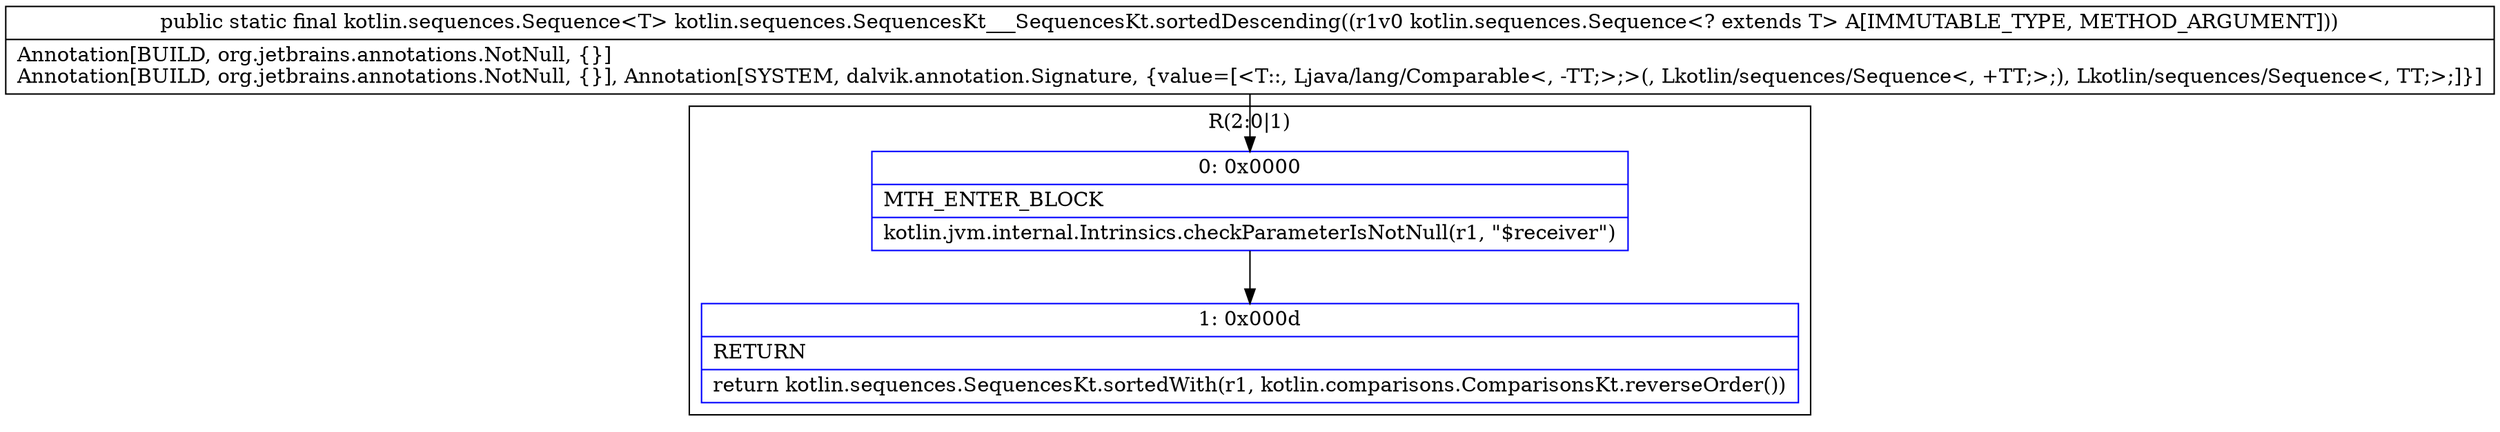digraph "CFG forkotlin.sequences.SequencesKt___SequencesKt.sortedDescending(Lkotlin\/sequences\/Sequence;)Lkotlin\/sequences\/Sequence;" {
subgraph cluster_Region_1399613439 {
label = "R(2:0|1)";
node [shape=record,color=blue];
Node_0 [shape=record,label="{0\:\ 0x0000|MTH_ENTER_BLOCK\l|kotlin.jvm.internal.Intrinsics.checkParameterIsNotNull(r1, \"$receiver\")\l}"];
Node_1 [shape=record,label="{1\:\ 0x000d|RETURN\l|return kotlin.sequences.SequencesKt.sortedWith(r1, kotlin.comparisons.ComparisonsKt.reverseOrder())\l}"];
}
MethodNode[shape=record,label="{public static final kotlin.sequences.Sequence\<T\> kotlin.sequences.SequencesKt___SequencesKt.sortedDescending((r1v0 kotlin.sequences.Sequence\<? extends T\> A[IMMUTABLE_TYPE, METHOD_ARGUMENT]))  | Annotation[BUILD, org.jetbrains.annotations.NotNull, \{\}]\lAnnotation[BUILD, org.jetbrains.annotations.NotNull, \{\}], Annotation[SYSTEM, dalvik.annotation.Signature, \{value=[\<T::, Ljava\/lang\/Comparable\<, \-TT;\>;\>(, Lkotlin\/sequences\/Sequence\<, +TT;\>;), Lkotlin\/sequences\/Sequence\<, TT;\>;]\}]\l}"];
MethodNode -> Node_0;
Node_0 -> Node_1;
}

